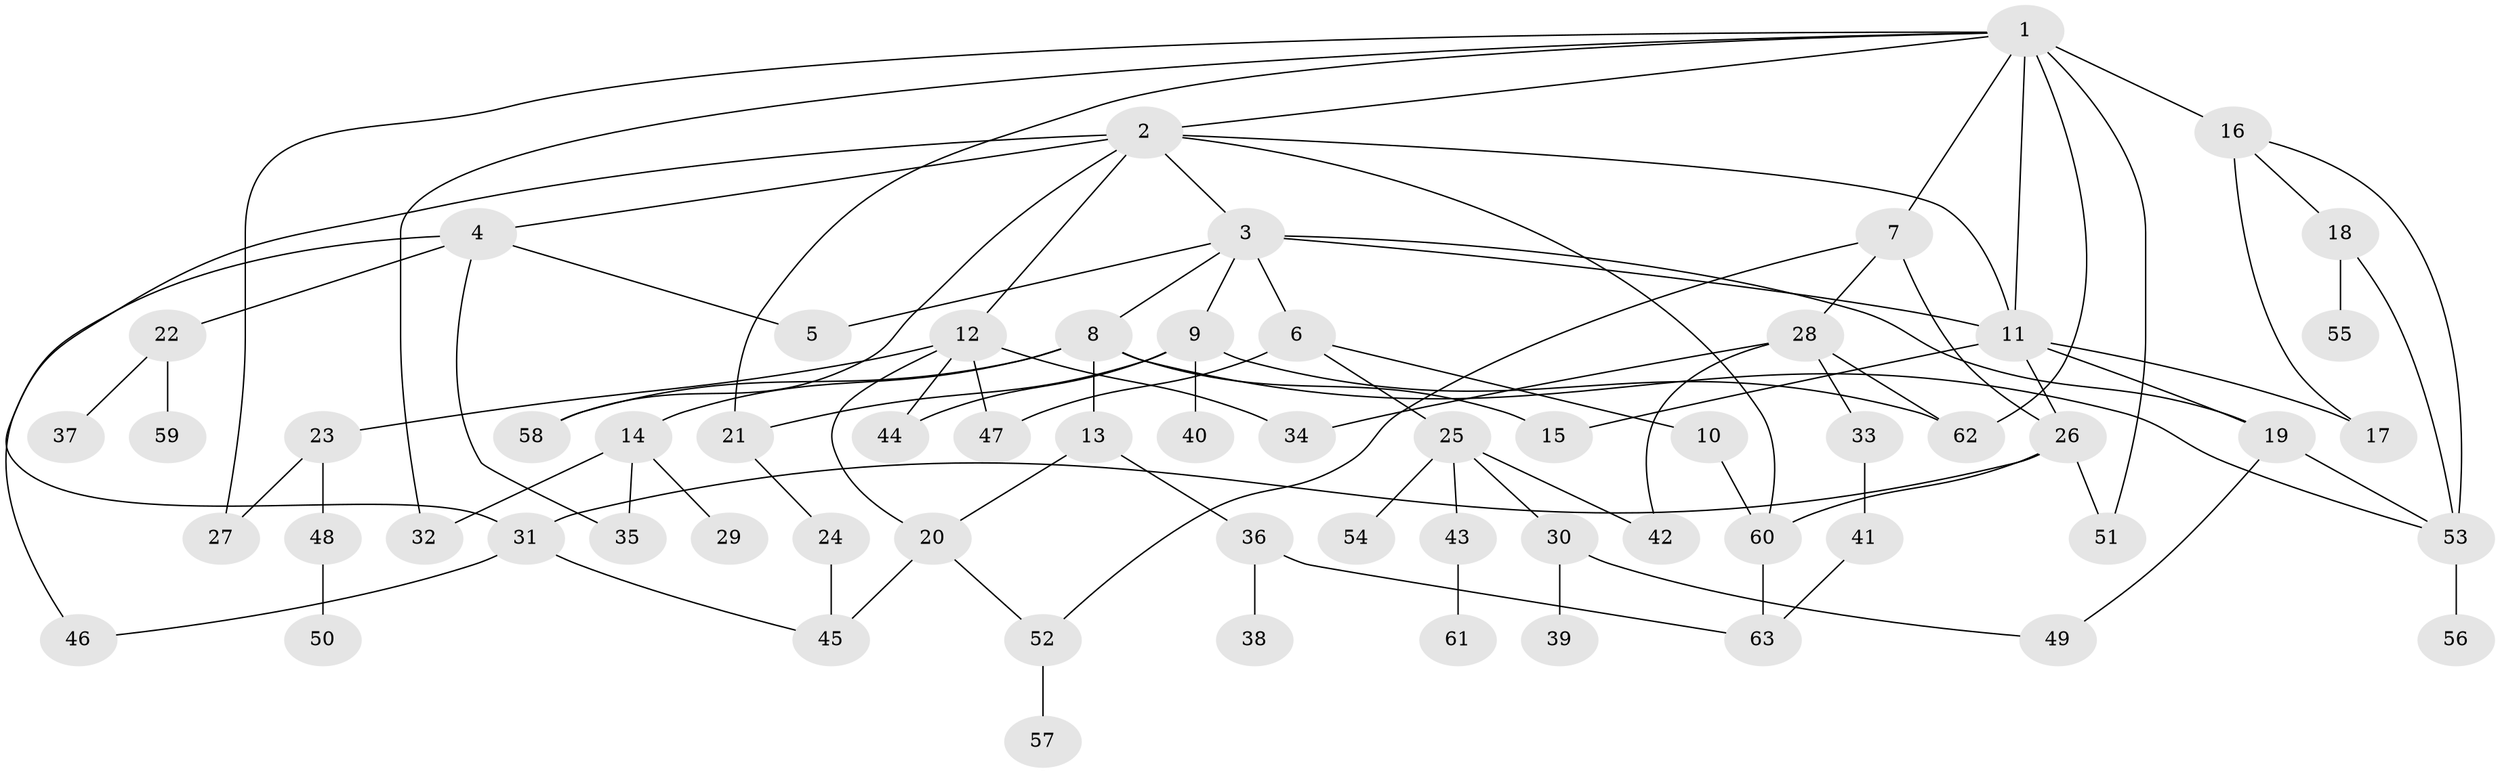 // original degree distribution, {6: 0.048, 4: 0.072, 7: 0.016, 5: 0.048, 3: 0.232, 2: 0.272, 8: 0.016, 1: 0.296}
// Generated by graph-tools (version 1.1) at 2025/34/03/09/25 02:34:25]
// undirected, 63 vertices, 95 edges
graph export_dot {
graph [start="1"]
  node [color=gray90,style=filled];
  1;
  2;
  3;
  4;
  5;
  6;
  7;
  8;
  9;
  10;
  11;
  12;
  13;
  14;
  15;
  16;
  17;
  18;
  19;
  20;
  21;
  22;
  23;
  24;
  25;
  26;
  27;
  28;
  29;
  30;
  31;
  32;
  33;
  34;
  35;
  36;
  37;
  38;
  39;
  40;
  41;
  42;
  43;
  44;
  45;
  46;
  47;
  48;
  49;
  50;
  51;
  52;
  53;
  54;
  55;
  56;
  57;
  58;
  59;
  60;
  61;
  62;
  63;
  1 -- 2 [weight=1.0];
  1 -- 7 [weight=2.0];
  1 -- 11 [weight=1.0];
  1 -- 16 [weight=4.0];
  1 -- 21 [weight=1.0];
  1 -- 27 [weight=1.0];
  1 -- 32 [weight=1.0];
  1 -- 51 [weight=1.0];
  1 -- 62 [weight=1.0];
  2 -- 3 [weight=1.0];
  2 -- 4 [weight=1.0];
  2 -- 11 [weight=1.0];
  2 -- 12 [weight=1.0];
  2 -- 31 [weight=1.0];
  2 -- 58 [weight=1.0];
  2 -- 60 [weight=1.0];
  3 -- 5 [weight=1.0];
  3 -- 6 [weight=2.0];
  3 -- 8 [weight=1.0];
  3 -- 9 [weight=1.0];
  3 -- 11 [weight=1.0];
  3 -- 19 [weight=1.0];
  4 -- 5 [weight=1.0];
  4 -- 22 [weight=1.0];
  4 -- 35 [weight=1.0];
  4 -- 46 [weight=1.0];
  6 -- 10 [weight=1.0];
  6 -- 25 [weight=1.0];
  6 -- 47 [weight=1.0];
  7 -- 26 [weight=1.0];
  7 -- 28 [weight=1.0];
  7 -- 52 [weight=1.0];
  8 -- 13 [weight=1.0];
  8 -- 14 [weight=1.0];
  8 -- 15 [weight=1.0];
  8 -- 53 [weight=1.0];
  8 -- 58 [weight=1.0];
  9 -- 21 [weight=1.0];
  9 -- 40 [weight=1.0];
  9 -- 44 [weight=1.0];
  9 -- 62 [weight=1.0];
  10 -- 60 [weight=1.0];
  11 -- 15 [weight=1.0];
  11 -- 17 [weight=2.0];
  11 -- 19 [weight=1.0];
  11 -- 26 [weight=1.0];
  12 -- 20 [weight=2.0];
  12 -- 23 [weight=1.0];
  12 -- 34 [weight=1.0];
  12 -- 44 [weight=1.0];
  12 -- 47 [weight=1.0];
  13 -- 20 [weight=1.0];
  13 -- 36 [weight=1.0];
  14 -- 29 [weight=1.0];
  14 -- 32 [weight=1.0];
  14 -- 35 [weight=1.0];
  16 -- 17 [weight=1.0];
  16 -- 18 [weight=2.0];
  16 -- 53 [weight=1.0];
  18 -- 53 [weight=2.0];
  18 -- 55 [weight=1.0];
  19 -- 49 [weight=1.0];
  19 -- 53 [weight=1.0];
  20 -- 45 [weight=2.0];
  20 -- 52 [weight=1.0];
  21 -- 24 [weight=1.0];
  22 -- 37 [weight=1.0];
  22 -- 59 [weight=1.0];
  23 -- 27 [weight=1.0];
  23 -- 48 [weight=1.0];
  24 -- 45 [weight=3.0];
  25 -- 30 [weight=1.0];
  25 -- 42 [weight=1.0];
  25 -- 43 [weight=1.0];
  25 -- 54 [weight=1.0];
  26 -- 31 [weight=2.0];
  26 -- 51 [weight=1.0];
  26 -- 60 [weight=1.0];
  28 -- 33 [weight=1.0];
  28 -- 34 [weight=1.0];
  28 -- 42 [weight=1.0];
  28 -- 62 [weight=1.0];
  30 -- 39 [weight=2.0];
  30 -- 49 [weight=1.0];
  31 -- 45 [weight=1.0];
  31 -- 46 [weight=1.0];
  33 -- 41 [weight=2.0];
  36 -- 38 [weight=1.0];
  36 -- 63 [weight=1.0];
  41 -- 63 [weight=1.0];
  43 -- 61 [weight=1.0];
  48 -- 50 [weight=2.0];
  52 -- 57 [weight=1.0];
  53 -- 56 [weight=1.0];
  60 -- 63 [weight=1.0];
}
